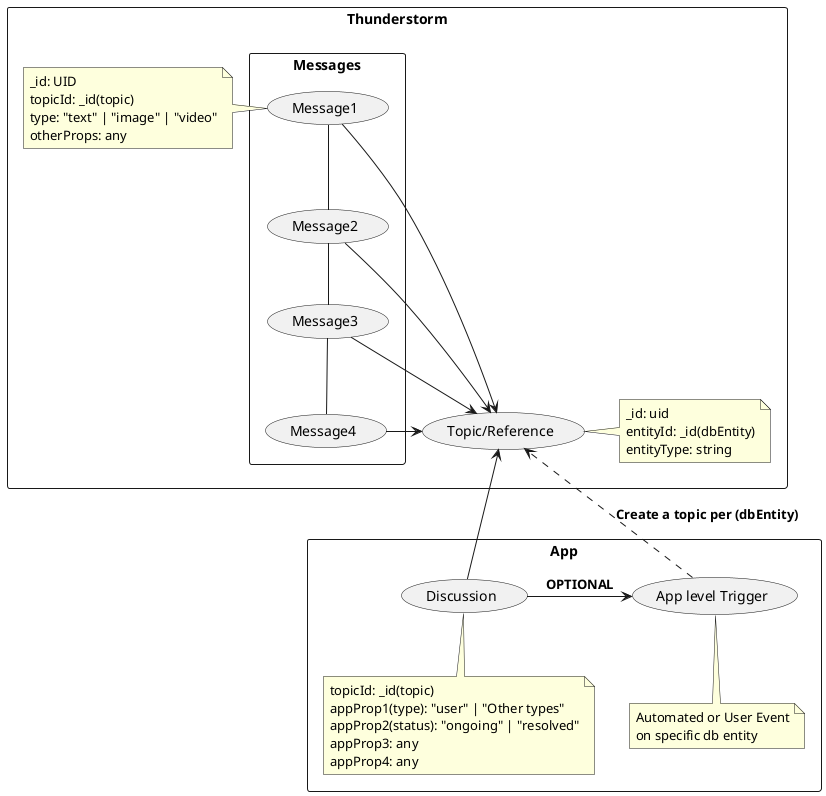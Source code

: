@startuml
rectangle App {
(App level Trigger) as ALE
note bottom of ALE: Automated or User Event\non specific db entity
(Discussion) as Con
  note bottom of Con
    topicId: _id(topic)
    appProp1(type): "user" | "Other types"
    appProp2(status): "ongoing" | "resolved"
    appProp3: any
    appProp4: any
  end note
}

rectangle Thunderstorm {
(Topic/Reference) as Topic
note right of Topic: _id: uid\nentityId: _id(dbEntity)\nentityType: string

  rectangle Messages {
    (Message1) as msg1
    (Message2) as msg2
    (Message3) as msg3
    (Message4) as msg4
  }

  note left of msg1
    _id: UID
    topicId: _id(topic)
    type: "text" | "image" | "video"
    otherProps: any
  end note
}
ALE ..> Topic: **Create a topic per (dbEntity)**
ALE <- Con: **OPTIONAL**
Topic <-- Con
msg1 -> Topic
msg2 -> Topic
msg3 -> Topic
msg4 -> Topic
msg1--msg2
msg2--msg3
msg3--msg4
@enduml
